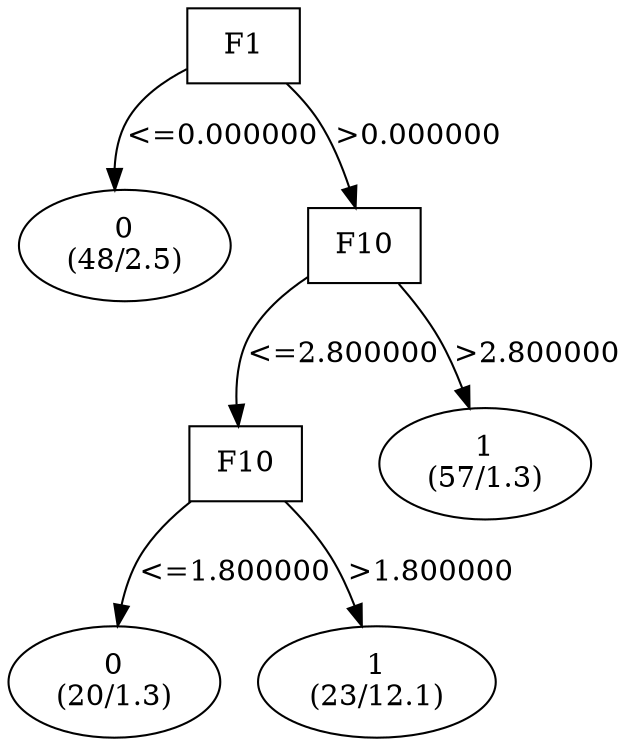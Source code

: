 digraph YaDT {
n0 [ shape=box, label="F1\n"]
n0 -> n1 [label="<=0.000000"]
n1 [ shape=ellipse, label="0\n(48/2.5)"]
n0 -> n2 [label=">0.000000"]
n2 [ shape=box, label="F10\n"]
n2 -> n3 [label="<=2.800000"]
n3 [ shape=box, label="F10\n"]
n3 -> n4 [label="<=1.800000"]
n4 [ shape=ellipse, label="0\n(20/1.3)"]
n3 -> n5 [label=">1.800000"]
n5 [ shape=ellipse, label="1\n(23/12.1)"]
n2 -> n7 [label=">2.800000"]
n7 [ shape=ellipse, label="1\n(57/1.3)"]
}
